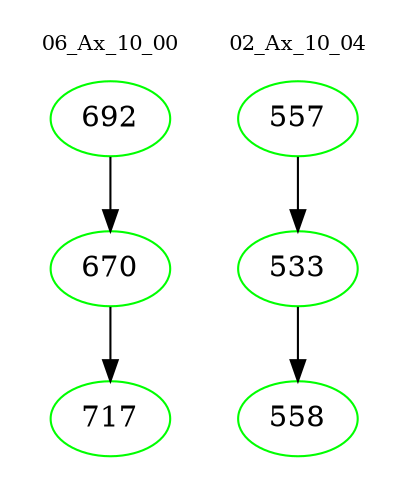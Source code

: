 digraph{
subgraph cluster_0 {
color = white
label = "06_Ax_10_00";
fontsize=10;
T0_692 [label="692", color="green"]
T0_692 -> T0_670 [color="black"]
T0_670 [label="670", color="green"]
T0_670 -> T0_717 [color="black"]
T0_717 [label="717", color="green"]
}
subgraph cluster_1 {
color = white
label = "02_Ax_10_04";
fontsize=10;
T1_557 [label="557", color="green"]
T1_557 -> T1_533 [color="black"]
T1_533 [label="533", color="green"]
T1_533 -> T1_558 [color="black"]
T1_558 [label="558", color="green"]
}
}
